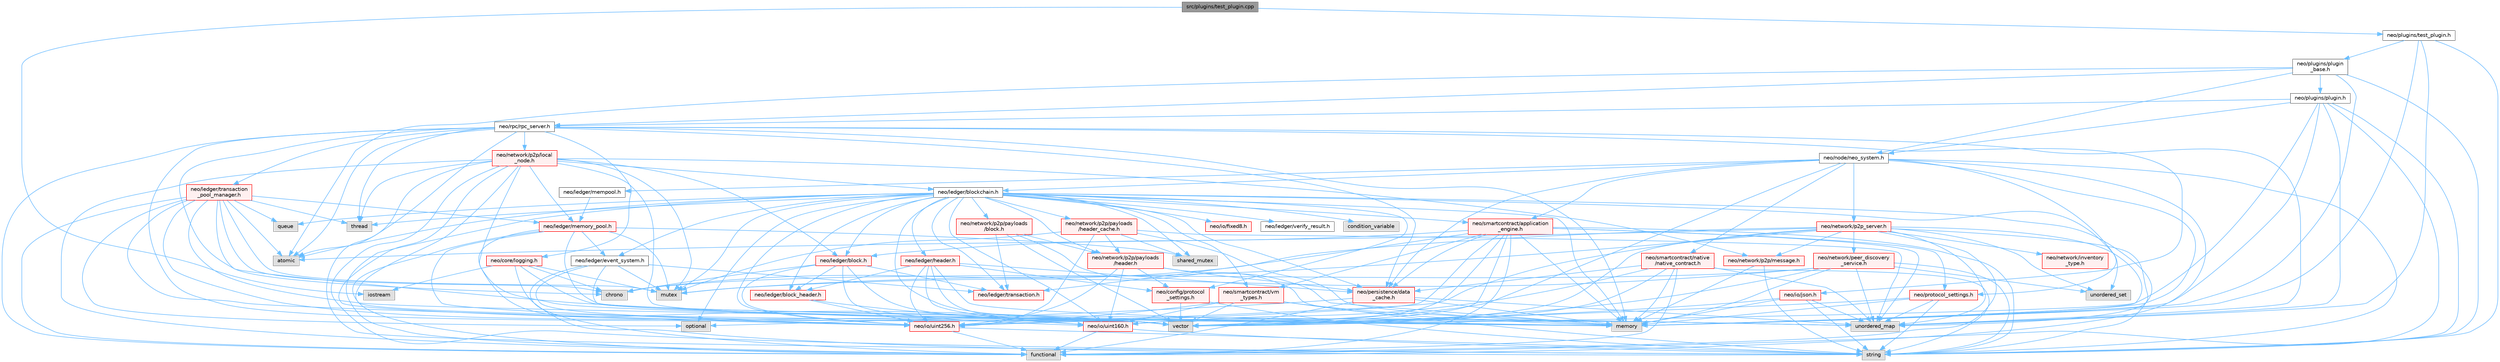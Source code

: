 digraph "src/plugins/test_plugin.cpp"
{
 // LATEX_PDF_SIZE
  bgcolor="transparent";
  edge [fontname=Helvetica,fontsize=10,labelfontname=Helvetica,labelfontsize=10];
  node [fontname=Helvetica,fontsize=10,shape=box,height=0.2,width=0.4];
  Node1 [id="Node000001",label="src/plugins/test_plugin.cpp",height=0.2,width=0.4,color="gray40", fillcolor="grey60", style="filled", fontcolor="black",tooltip=" "];
  Node1 -> Node2 [id="edge1_Node000001_Node000002",color="steelblue1",style="solid",tooltip=" "];
  Node2 [id="Node000002",label="neo/plugins/test_plugin.h",height=0.2,width=0.4,color="grey40", fillcolor="white", style="filled",URL="$test__plugin_8h.html",tooltip=" "];
  Node2 -> Node3 [id="edge2_Node000002_Node000003",color="steelblue1",style="solid",tooltip=" "];
  Node3 [id="Node000003",label="neo/plugins/plugin\l_base.h",height=0.2,width=0.4,color="grey40", fillcolor="white", style="filled",URL="$plugin__base_8h.html",tooltip=" "];
  Node3 -> Node4 [id="edge3_Node000003_Node000004",color="steelblue1",style="solid",tooltip=" "];
  Node4 [id="Node000004",label="neo/node/neo_system.h",height=0.2,width=0.4,color="grey40", fillcolor="white", style="filled",URL="$node_2neo__system_8h.html",tooltip=" "];
  Node4 -> Node5 [id="edge4_Node000004_Node000005",color="steelblue1",style="solid",tooltip=" "];
  Node5 [id="Node000005",label="neo/ledger/blockchain.h",height=0.2,width=0.4,color="grey40", fillcolor="white", style="filled",URL="$blockchain_8h.html",tooltip=" "];
  Node5 -> Node6 [id="edge5_Node000005_Node000006",color="steelblue1",style="solid",tooltip=" "];
  Node6 [id="Node000006",label="neo/ledger/block.h",height=0.2,width=0.4,color="red", fillcolor="#FFF0F0", style="filled",URL="$ledger_2block_8h.html",tooltip=" "];
  Node6 -> Node16 [id="edge6_Node000006_Node000016",color="steelblue1",style="solid",tooltip=" "];
  Node16 [id="Node000016",label="neo/io/uint160.h",height=0.2,width=0.4,color="red", fillcolor="#FFF0F0", style="filled",URL="$uint160_8h.html",tooltip=" "];
  Node16 -> Node18 [id="edge7_Node000016_Node000018",color="steelblue1",style="solid",tooltip=" "];
  Node18 [id="Node000018",label="functional",height=0.2,width=0.4,color="grey60", fillcolor="#E0E0E0", style="filled",tooltip=" "];
  Node16 -> Node12 [id="edge8_Node000016_Node000012",color="steelblue1",style="solid",tooltip=" "];
  Node12 [id="Node000012",label="string",height=0.2,width=0.4,color="grey60", fillcolor="#E0E0E0", style="filled",tooltip=" "];
  Node6 -> Node19 [id="edge9_Node000006_Node000019",color="steelblue1",style="solid",tooltip=" "];
  Node19 [id="Node000019",label="neo/io/uint256.h",height=0.2,width=0.4,color="red", fillcolor="#FFF0F0", style="filled",URL="$uint256_8h.html",tooltip=" "];
  Node19 -> Node18 [id="edge10_Node000019_Node000018",color="steelblue1",style="solid",tooltip=" "];
  Node19 -> Node12 [id="edge11_Node000019_Node000012",color="steelblue1",style="solid",tooltip=" "];
  Node6 -> Node21 [id="edge12_Node000006_Node000021",color="steelblue1",style="solid",tooltip=" "];
  Node21 [id="Node000021",label="neo/ledger/block_header.h",height=0.2,width=0.4,color="red", fillcolor="#FFF0F0", style="filled",URL="$block__header_8h.html",tooltip=" "];
  Node21 -> Node16 [id="edge13_Node000021_Node000016",color="steelblue1",style="solid",tooltip=" "];
  Node21 -> Node19 [id="edge14_Node000021_Node000019",color="steelblue1",style="solid",tooltip=" "];
  Node6 -> Node54 [id="edge15_Node000006_Node000054",color="steelblue1",style="solid",tooltip=" "];
  Node54 [id="Node000054",label="neo/ledger/transaction.h",height=0.2,width=0.4,color="red", fillcolor="#FFF0F0", style="filled",URL="$ledger_2transaction_8h.html",tooltip=" "];
  Node6 -> Node69 [id="edge16_Node000006_Node000069",color="steelblue1",style="solid",tooltip=" "];
  Node69 [id="Node000069",label="chrono",height=0.2,width=0.4,color="grey60", fillcolor="#E0E0E0", style="filled",tooltip=" "];
  Node6 -> Node13 [id="edge17_Node000006_Node000013",color="steelblue1",style="solid",tooltip=" "];
  Node13 [id="Node000013",label="vector",height=0.2,width=0.4,color="grey60", fillcolor="#E0E0E0", style="filled",tooltip=" "];
  Node5 -> Node21 [id="edge18_Node000005_Node000021",color="steelblue1",style="solid",tooltip=" "];
  Node5 -> Node70 [id="edge19_Node000005_Node000070",color="steelblue1",style="solid",tooltip=" "];
  Node70 [id="Node000070",label="neo/ledger/event_system.h",height=0.2,width=0.4,color="grey40", fillcolor="white", style="filled",URL="$event__system_8h.html",tooltip=" "];
  Node70 -> Node18 [id="edge20_Node000070_Node000018",color="steelblue1",style="solid",tooltip=" "];
  Node70 -> Node15 [id="edge21_Node000070_Node000015",color="steelblue1",style="solid",tooltip=" "];
  Node15 [id="Node000015",label="memory",height=0.2,width=0.4,color="grey60", fillcolor="#E0E0E0", style="filled",tooltip=" "];
  Node70 -> Node71 [id="edge22_Node000070_Node000071",color="steelblue1",style="solid",tooltip=" "];
  Node71 [id="Node000071",label="mutex",height=0.2,width=0.4,color="grey60", fillcolor="#E0E0E0", style="filled",tooltip=" "];
  Node70 -> Node13 [id="edge23_Node000070_Node000013",color="steelblue1",style="solid",tooltip=" "];
  Node70 -> Node54 [id="edge24_Node000070_Node000054",color="steelblue1",style="solid",tooltip=" "];
  Node5 -> Node72 [id="edge25_Node000005_Node000072",color="steelblue1",style="solid",tooltip=" "];
  Node72 [id="Node000072",label="neo/ledger/header.h",height=0.2,width=0.4,color="red", fillcolor="#FFF0F0", style="filled",URL="$ledger_2header_8h.html",tooltip=" "];
  Node72 -> Node73 [id="edge26_Node000072_Node000073",color="steelblue1",style="solid",tooltip=" "];
  Node73 [id="Node000073",label="neo/config/protocol\l_settings.h",height=0.2,width=0.4,color="red", fillcolor="#FFF0F0", style="filled",URL="$config_2protocol__settings_8h.html",tooltip=" "];
  Node73 -> Node12 [id="edge27_Node000073_Node000012",color="steelblue1",style="solid",tooltip=" "];
  Node73 -> Node13 [id="edge28_Node000073_Node000013",color="steelblue1",style="solid",tooltip=" "];
  Node72 -> Node16 [id="edge29_Node000072_Node000016",color="steelblue1",style="solid",tooltip=" "];
  Node72 -> Node19 [id="edge30_Node000072_Node000019",color="steelblue1",style="solid",tooltip=" "];
  Node72 -> Node21 [id="edge31_Node000072_Node000021",color="steelblue1",style="solid",tooltip=" "];
  Node72 -> Node74 [id="edge32_Node000072_Node000074",color="steelblue1",style="solid",tooltip=" "];
  Node74 [id="Node000074",label="neo/persistence/data\l_cache.h",height=0.2,width=0.4,color="red", fillcolor="#FFF0F0", style="filled",URL="$data__cache_8h.html",tooltip=" "];
  Node74 -> Node18 [id="edge33_Node000074_Node000018",color="steelblue1",style="solid",tooltip=" "];
  Node74 -> Node15 [id="edge34_Node000074_Node000015",color="steelblue1",style="solid",tooltip=" "];
  Node74 -> Node61 [id="edge35_Node000074_Node000061",color="steelblue1",style="solid",tooltip=" "];
  Node61 [id="Node000061",label="optional",height=0.2,width=0.4,color="grey60", fillcolor="#E0E0E0", style="filled",tooltip=" "];
  Node74 -> Node40 [id="edge36_Node000074_Node000040",color="steelblue1",style="solid",tooltip=" "];
  Node40 [id="Node000040",label="unordered_map",height=0.2,width=0.4,color="grey60", fillcolor="#E0E0E0", style="filled",tooltip=" "];
  Node72 -> Node15 [id="edge37_Node000072_Node000015",color="steelblue1",style="solid",tooltip=" "];
  Node72 -> Node13 [id="edge38_Node000072_Node000013",color="steelblue1",style="solid",tooltip=" "];
  Node5 -> Node54 [id="edge39_Node000005_Node000054",color="steelblue1",style="solid",tooltip=" "];
  Node5 -> Node86 [id="edge40_Node000005_Node000086",color="steelblue1",style="solid",tooltip=" "];
  Node86 [id="Node000086",label="neo/network/p2p/payloads\l/block.h",height=0.2,width=0.4,color="red", fillcolor="#FFF0F0", style="filled",URL="$network_2p2p_2payloads_2block_8h.html",tooltip=" "];
  Node86 -> Node54 [id="edge41_Node000086_Node000054",color="steelblue1",style="solid",tooltip=" "];
  Node86 -> Node87 [id="edge42_Node000086_Node000087",color="steelblue1",style="solid",tooltip=" "];
  Node87 [id="Node000087",label="neo/network/p2p/payloads\l/header.h",height=0.2,width=0.4,color="red", fillcolor="#FFF0F0", style="filled",URL="$network_2p2p_2payloads_2header_8h.html",tooltip=" "];
  Node87 -> Node73 [id="edge43_Node000087_Node000073",color="steelblue1",style="solid",tooltip=" "];
  Node87 -> Node16 [id="edge44_Node000087_Node000016",color="steelblue1",style="solid",tooltip=" "];
  Node87 -> Node19 [id="edge45_Node000087_Node000019",color="steelblue1",style="solid",tooltip=" "];
  Node87 -> Node74 [id="edge46_Node000087_Node000074",color="steelblue1",style="solid",tooltip=" "];
  Node87 -> Node15 [id="edge47_Node000087_Node000015",color="steelblue1",style="solid",tooltip=" "];
  Node86 -> Node15 [id="edge48_Node000086_Node000015",color="steelblue1",style="solid",tooltip=" "];
  Node86 -> Node13 [id="edge49_Node000086_Node000013",color="steelblue1",style="solid",tooltip=" "];
  Node5 -> Node87 [id="edge50_Node000005_Node000087",color="steelblue1",style="solid",tooltip=" "];
  Node5 -> Node88 [id="edge51_Node000005_Node000088",color="steelblue1",style="solid",tooltip=" "];
  Node88 [id="Node000088",label="neo/network/p2p/payloads\l/header_cache.h",height=0.2,width=0.4,color="red", fillcolor="#FFF0F0", style="filled",URL="$network_2p2p_2payloads_2header__cache_8h.html",tooltip=" "];
  Node88 -> Node19 [id="edge52_Node000088_Node000019",color="steelblue1",style="solid",tooltip=" "];
  Node88 -> Node87 [id="edge53_Node000088_Node000087",color="steelblue1",style="solid",tooltip=" "];
  Node88 -> Node15 [id="edge54_Node000088_Node000015",color="steelblue1",style="solid",tooltip=" "];
  Node88 -> Node71 [id="edge55_Node000088_Node000071",color="steelblue1",style="solid",tooltip=" "];
  Node88 -> Node83 [id="edge56_Node000088_Node000083",color="steelblue1",style="solid",tooltip=" "];
  Node83 [id="Node000083",label="shared_mutex",height=0.2,width=0.4,color="grey60", fillcolor="#E0E0E0", style="filled",tooltip=" "];
  Node88 -> Node40 [id="edge57_Node000088_Node000040",color="steelblue1",style="solid",tooltip=" "];
  Node5 -> Node73 [id="edge58_Node000005_Node000073",color="steelblue1",style="solid",tooltip=" "];
  Node5 -> Node23 [id="edge59_Node000005_Node000023",color="steelblue1",style="solid",tooltip=" "];
  Node23 [id="Node000023",label="neo/io/fixed8.h",height=0.2,width=0.4,color="red", fillcolor="#FFF0F0", style="filled",URL="$io_2fixed8_8h.html",tooltip=" "];
  Node5 -> Node16 [id="edge60_Node000005_Node000016",color="steelblue1",style="solid",tooltip=" "];
  Node5 -> Node19 [id="edge61_Node000005_Node000019",color="steelblue1",style="solid",tooltip=" "];
  Node5 -> Node90 [id="edge62_Node000005_Node000090",color="steelblue1",style="solid",tooltip=" "];
  Node90 [id="Node000090",label="neo/ledger/verify_result.h",height=0.2,width=0.4,color="grey40", fillcolor="white", style="filled",URL="$verify__result_8h.html",tooltip=" "];
  Node5 -> Node74 [id="edge63_Node000005_Node000074",color="steelblue1",style="solid",tooltip=" "];
  Node5 -> Node91 [id="edge64_Node000005_Node000091",color="steelblue1",style="solid",tooltip=" "];
  Node91 [id="Node000091",label="neo/smartcontract/application\l_engine.h",height=0.2,width=0.4,color="red", fillcolor="#FFF0F0", style="filled",URL="$application__engine_8h.html",tooltip=" "];
  Node91 -> Node16 [id="edge65_Node000091_Node000016",color="steelblue1",style="solid",tooltip=" "];
  Node91 -> Node19 [id="edge66_Node000091_Node000019",color="steelblue1",style="solid",tooltip=" "];
  Node91 -> Node6 [id="edge67_Node000091_Node000006",color="steelblue1",style="solid",tooltip=" "];
  Node91 -> Node54 [id="edge68_Node000091_Node000054",color="steelblue1",style="solid",tooltip=" "];
  Node91 -> Node74 [id="edge69_Node000091_Node000074",color="steelblue1",style="solid",tooltip=" "];
  Node91 -> Node92 [id="edge70_Node000091_Node000092",color="steelblue1",style="solid",tooltip=" "];
  Node92 [id="Node000092",label="neo/protocol_settings.h",height=0.2,width=0.4,color="red", fillcolor="#FFF0F0", style="filled",URL="$protocol__settings_8h.html",tooltip=" "];
  Node92 -> Node15 [id="edge71_Node000092_Node000015",color="steelblue1",style="solid",tooltip=" "];
  Node92 -> Node12 [id="edge72_Node000092_Node000012",color="steelblue1",style="solid",tooltip=" "];
  Node92 -> Node40 [id="edge73_Node000092_Node000040",color="steelblue1",style="solid",tooltip=" "];
  Node92 -> Node13 [id="edge74_Node000092_Node000013",color="steelblue1",style="solid",tooltip=" "];
  Node91 -> Node112 [id="edge75_Node000091_Node000112",color="steelblue1",style="solid",tooltip=" "];
  Node112 [id="Node000112",label="neo/smartcontract/vm\l_types.h",height=0.2,width=0.4,color="red", fillcolor="#FFF0F0", style="filled",URL="$vm__types_8h.html",tooltip=" "];
  Node112 -> Node16 [id="edge76_Node000112_Node000016",color="steelblue1",style="solid",tooltip=" "];
  Node112 -> Node19 [id="edge77_Node000112_Node000019",color="steelblue1",style="solid",tooltip=" "];
  Node112 -> Node15 [id="edge78_Node000112_Node000015",color="steelblue1",style="solid",tooltip=" "];
  Node112 -> Node12 [id="edge79_Node000112_Node000012",color="steelblue1",style="solid",tooltip=" "];
  Node112 -> Node13 [id="edge80_Node000112_Node000013",color="steelblue1",style="solid",tooltip=" "];
  Node91 -> Node18 [id="edge81_Node000091_Node000018",color="steelblue1",style="solid",tooltip=" "];
  Node91 -> Node15 [id="edge82_Node000091_Node000015",color="steelblue1",style="solid",tooltip=" "];
  Node91 -> Node12 [id="edge83_Node000091_Node000012",color="steelblue1",style="solid",tooltip=" "];
  Node91 -> Node40 [id="edge84_Node000091_Node000040",color="steelblue1",style="solid",tooltip=" "];
  Node91 -> Node13 [id="edge85_Node000091_Node000013",color="steelblue1",style="solid",tooltip=" "];
  Node5 -> Node112 [id="edge86_Node000005_Node000112",color="steelblue1",style="solid",tooltip=" "];
  Node5 -> Node113 [id="edge87_Node000005_Node000113",color="steelblue1",style="solid",tooltip=" "];
  Node113 [id="Node000113",label="atomic",height=0.2,width=0.4,color="grey60", fillcolor="#E0E0E0", style="filled",tooltip=" "];
  Node5 -> Node114 [id="edge88_Node000005_Node000114",color="steelblue1",style="solid",tooltip=" "];
  Node114 [id="Node000114",label="condition_variable",height=0.2,width=0.4,color="grey60", fillcolor="#E0E0E0", style="filled",tooltip=" "];
  Node5 -> Node18 [id="edge89_Node000005_Node000018",color="steelblue1",style="solid",tooltip=" "];
  Node5 -> Node15 [id="edge90_Node000005_Node000015",color="steelblue1",style="solid",tooltip=" "];
  Node5 -> Node71 [id="edge91_Node000005_Node000071",color="steelblue1",style="solid",tooltip=" "];
  Node5 -> Node61 [id="edge92_Node000005_Node000061",color="steelblue1",style="solid",tooltip=" "];
  Node5 -> Node115 [id="edge93_Node000005_Node000115",color="steelblue1",style="solid",tooltip=" "];
  Node115 [id="Node000115",label="queue",height=0.2,width=0.4,color="grey60", fillcolor="#E0E0E0", style="filled",tooltip=" "];
  Node5 -> Node83 [id="edge94_Node000005_Node000083",color="steelblue1",style="solid",tooltip=" "];
  Node5 -> Node116 [id="edge95_Node000005_Node000116",color="steelblue1",style="solid",tooltip=" "];
  Node116 [id="Node000116",label="thread",height=0.2,width=0.4,color="grey60", fillcolor="#E0E0E0", style="filled",tooltip=" "];
  Node5 -> Node40 [id="edge96_Node000005_Node000040",color="steelblue1",style="solid",tooltip=" "];
  Node5 -> Node109 [id="edge97_Node000005_Node000109",color="steelblue1",style="solid",tooltip=" "];
  Node109 [id="Node000109",label="unordered_set",height=0.2,width=0.4,color="grey60", fillcolor="#E0E0E0", style="filled",tooltip=" "];
  Node5 -> Node13 [id="edge98_Node000005_Node000013",color="steelblue1",style="solid",tooltip=" "];
  Node4 -> Node117 [id="edge99_Node000004_Node000117",color="steelblue1",style="solid",tooltip=" "];
  Node117 [id="Node000117",label="neo/ledger/mempool.h",height=0.2,width=0.4,color="grey40", fillcolor="white", style="filled",URL="$mempool_8h.html",tooltip=" "];
  Node117 -> Node118 [id="edge100_Node000117_Node000118",color="steelblue1",style="solid",tooltip=" "];
  Node118 [id="Node000118",label="neo/ledger/memory_pool.h",height=0.2,width=0.4,color="red", fillcolor="#FFF0F0", style="filled",URL="$ledger_2memory__pool_8h.html",tooltip=" "];
  Node118 -> Node19 [id="edge101_Node000118_Node000019",color="steelblue1",style="solid",tooltip=" "];
  Node118 -> Node70 [id="edge102_Node000118_Node000070",color="steelblue1",style="solid",tooltip=" "];
  Node118 -> Node18 [id="edge103_Node000118_Node000018",color="steelblue1",style="solid",tooltip=" "];
  Node118 -> Node71 [id="edge104_Node000118_Node000071",color="steelblue1",style="solid",tooltip=" "];
  Node118 -> Node83 [id="edge105_Node000118_Node000083",color="steelblue1",style="solid",tooltip=" "];
  Node118 -> Node40 [id="edge106_Node000118_Node000040",color="steelblue1",style="solid",tooltip=" "];
  Node118 -> Node13 [id="edge107_Node000118_Node000013",color="steelblue1",style="solid",tooltip=" "];
  Node4 -> Node121 [id="edge108_Node000004_Node000121",color="steelblue1",style="solid",tooltip=" "];
  Node121 [id="Node000121",label="neo/network/p2p_server.h",height=0.2,width=0.4,color="red", fillcolor="#FFF0F0", style="filled",URL="$p2p__server_8h.html",tooltip=" "];
  Node121 -> Node19 [id="edge109_Node000121_Node000019",color="steelblue1",style="solid",tooltip=" "];
  Node121 -> Node122 [id="edge110_Node000121_Node000122",color="steelblue1",style="solid",tooltip=" "];
  Node122 [id="Node000122",label="neo/network/inventory\l_type.h",height=0.2,width=0.4,color="red", fillcolor="#FFF0F0", style="filled",URL="$inventory__type_8h.html",tooltip=" "];
  Node121 -> Node123 [id="edge111_Node000121_Node000123",color="steelblue1",style="solid",tooltip=" "];
  Node123 [id="Node000123",label="neo/network/p2p/message.h",height=0.2,width=0.4,color="red", fillcolor="#FFF0F0", style="filled",URL="$message_8h.html",tooltip=" "];
  Node123 -> Node15 [id="edge112_Node000123_Node000015",color="steelblue1",style="solid",tooltip=" "];
  Node123 -> Node12 [id="edge113_Node000123_Node000012",color="steelblue1",style="solid",tooltip=" "];
  Node121 -> Node126 [id="edge114_Node000121_Node000126",color="steelblue1",style="solid",tooltip=" "];
  Node126 [id="Node000126",label="neo/network/peer_discovery\l_service.h",height=0.2,width=0.4,color="red", fillcolor="#FFF0F0", style="filled",URL="$peer__discovery__service_8h.html",tooltip=" "];
  Node126 -> Node69 [id="edge115_Node000126_Node000069",color="steelblue1",style="solid",tooltip=" "];
  Node126 -> Node15 [id="edge116_Node000126_Node000015",color="steelblue1",style="solid",tooltip=" "];
  Node126 -> Node71 [id="edge117_Node000126_Node000071",color="steelblue1",style="solid",tooltip=" "];
  Node126 -> Node12 [id="edge118_Node000126_Node000012",color="steelblue1",style="solid",tooltip=" "];
  Node126 -> Node40 [id="edge119_Node000126_Node000040",color="steelblue1",style="solid",tooltip=" "];
  Node126 -> Node109 [id="edge120_Node000126_Node000109",color="steelblue1",style="solid",tooltip=" "];
  Node126 -> Node13 [id="edge121_Node000126_Node000013",color="steelblue1",style="solid",tooltip=" "];
  Node121 -> Node113 [id="edge122_Node000121_Node000113",color="steelblue1",style="solid",tooltip=" "];
  Node121 -> Node69 [id="edge123_Node000121_Node000069",color="steelblue1",style="solid",tooltip=" "];
  Node121 -> Node18 [id="edge124_Node000121_Node000018",color="steelblue1",style="solid",tooltip=" "];
  Node121 -> Node15 [id="edge125_Node000121_Node000015",color="steelblue1",style="solid",tooltip=" "];
  Node121 -> Node71 [id="edge126_Node000121_Node000071",color="steelblue1",style="solid",tooltip=" "];
  Node121 -> Node12 [id="edge127_Node000121_Node000012",color="steelblue1",style="solid",tooltip=" "];
  Node121 -> Node40 [id="edge128_Node000121_Node000040",color="steelblue1",style="solid",tooltip=" "];
  Node121 -> Node109 [id="edge129_Node000121_Node000109",color="steelblue1",style="solid",tooltip=" "];
  Node121 -> Node13 [id="edge130_Node000121_Node000013",color="steelblue1",style="solid",tooltip=" "];
  Node4 -> Node74 [id="edge131_Node000004_Node000074",color="steelblue1",style="solid",tooltip=" "];
  Node4 -> Node92 [id="edge132_Node000004_Node000092",color="steelblue1",style="solid",tooltip=" "];
  Node4 -> Node91 [id="edge133_Node000004_Node000091",color="steelblue1",style="solid",tooltip=" "];
  Node4 -> Node140 [id="edge134_Node000004_Node000140",color="steelblue1",style="solid",tooltip=" "];
  Node140 [id="Node000140",label="neo/smartcontract/native\l/native_contract.h",height=0.2,width=0.4,color="red", fillcolor="#FFF0F0", style="filled",URL="$native_2native__contract_8h.html",tooltip=" "];
  Node140 -> Node16 [id="edge135_Node000140_Node000016",color="steelblue1",style="solid",tooltip=" "];
  Node140 -> Node74 [id="edge136_Node000140_Node000074",color="steelblue1",style="solid",tooltip=" "];
  Node140 -> Node18 [id="edge137_Node000140_Node000018",color="steelblue1",style="solid",tooltip=" "];
  Node140 -> Node15 [id="edge138_Node000140_Node000015",color="steelblue1",style="solid",tooltip=" "];
  Node140 -> Node12 [id="edge139_Node000140_Node000012",color="steelblue1",style="solid",tooltip=" "];
  Node140 -> Node40 [id="edge140_Node000140_Node000040",color="steelblue1",style="solid",tooltip=" "];
  Node140 -> Node13 [id="edge141_Node000140_Node000013",color="steelblue1",style="solid",tooltip=" "];
  Node4 -> Node18 [id="edge142_Node000004_Node000018",color="steelblue1",style="solid",tooltip=" "];
  Node4 -> Node15 [id="edge143_Node000004_Node000015",color="steelblue1",style="solid",tooltip=" "];
  Node4 -> Node12 [id="edge144_Node000004_Node000012",color="steelblue1",style="solid",tooltip=" "];
  Node4 -> Node13 [id="edge145_Node000004_Node000013",color="steelblue1",style="solid",tooltip=" "];
  Node3 -> Node141 [id="edge146_Node000003_Node000141",color="steelblue1",style="solid",tooltip=" "];
  Node141 [id="Node000141",label="neo/plugins/plugin.h",height=0.2,width=0.4,color="grey40", fillcolor="white", style="filled",URL="$plugins_2plugin_8h.html",tooltip=" "];
  Node141 -> Node4 [id="edge147_Node000141_Node000004",color="steelblue1",style="solid",tooltip=" "];
  Node141 -> Node142 [id="edge148_Node000141_Node000142",color="steelblue1",style="solid",tooltip=" "];
  Node142 [id="Node000142",label="neo/rpc/rpc_server.h",height=0.2,width=0.4,color="grey40", fillcolor="white", style="filled",URL="$rpc__server_8h.html",tooltip=" "];
  Node142 -> Node143 [id="edge149_Node000142_Node000143",color="steelblue1",style="solid",tooltip=" "];
  Node143 [id="Node000143",label="neo/core/logging.h",height=0.2,width=0.4,color="red", fillcolor="#FFF0F0", style="filled",URL="$core_2logging_8h.html",tooltip=" "];
  Node143 -> Node69 [id="edge150_Node000143_Node000069",color="steelblue1",style="solid",tooltip=" "];
  Node143 -> Node15 [id="edge151_Node000143_Node000015",color="steelblue1",style="solid",tooltip=" "];
  Node143 -> Node12 [id="edge152_Node000143_Node000012",color="steelblue1",style="solid",tooltip=" "];
  Node143 -> Node144 [id="edge153_Node000143_Node000144",color="steelblue1",style="solid",tooltip=" "];
  Node144 [id="Node000144",label="iostream",height=0.2,width=0.4,color="grey60", fillcolor="#E0E0E0", style="filled",tooltip=" "];
  Node143 -> Node71 [id="edge154_Node000143_Node000071",color="steelblue1",style="solid",tooltip=" "];
  Node142 -> Node145 [id="edge155_Node000142_Node000145",color="steelblue1",style="solid",tooltip=" "];
  Node145 [id="Node000145",label="neo/io/json.h",height=0.2,width=0.4,color="red", fillcolor="#FFF0F0", style="filled",URL="$io_2json_8h.html",tooltip=" "];
  Node145 -> Node15 [id="edge156_Node000145_Node000015",color="steelblue1",style="solid",tooltip=" "];
  Node145 -> Node12 [id="edge157_Node000145_Node000012",color="steelblue1",style="solid",tooltip=" "];
  Node145 -> Node40 [id="edge158_Node000145_Node000040",color="steelblue1",style="solid",tooltip=" "];
  Node145 -> Node13 [id="edge159_Node000145_Node000013",color="steelblue1",style="solid",tooltip=" "];
  Node142 -> Node146 [id="edge160_Node000142_Node000146",color="steelblue1",style="solid",tooltip=" "];
  Node146 [id="Node000146",label="neo/ledger/transaction\l_pool_manager.h",height=0.2,width=0.4,color="red", fillcolor="#FFF0F0", style="filled",URL="$transaction__pool__manager_8h.html",tooltip=" "];
  Node146 -> Node19 [id="edge161_Node000146_Node000019",color="steelblue1",style="solid",tooltip=" "];
  Node146 -> Node118 [id="edge162_Node000146_Node000118",color="steelblue1",style="solid",tooltip=" "];
  Node146 -> Node113 [id="edge163_Node000146_Node000113",color="steelblue1",style="solid",tooltip=" "];
  Node146 -> Node69 [id="edge164_Node000146_Node000069",color="steelblue1",style="solid",tooltip=" "];
  Node146 -> Node18 [id="edge165_Node000146_Node000018",color="steelblue1",style="solid",tooltip=" "];
  Node146 -> Node15 [id="edge166_Node000146_Node000015",color="steelblue1",style="solid",tooltip=" "];
  Node146 -> Node71 [id="edge167_Node000146_Node000071",color="steelblue1",style="solid",tooltip=" "];
  Node146 -> Node61 [id="edge168_Node000146_Node000061",color="steelblue1",style="solid",tooltip=" "];
  Node146 -> Node115 [id="edge169_Node000146_Node000115",color="steelblue1",style="solid",tooltip=" "];
  Node146 -> Node116 [id="edge170_Node000146_Node000116",color="steelblue1",style="solid",tooltip=" "];
  Node146 -> Node40 [id="edge171_Node000146_Node000040",color="steelblue1",style="solid",tooltip=" "];
  Node146 -> Node13 [id="edge172_Node000146_Node000013",color="steelblue1",style="solid",tooltip=" "];
  Node142 -> Node147 [id="edge173_Node000142_Node000147",color="steelblue1",style="solid",tooltip=" "];
  Node147 [id="Node000147",label="neo/network/p2p/local\l_node.h",height=0.2,width=0.4,color="red", fillcolor="#FFF0F0", style="filled",URL="$local__node_8h.html",tooltip=" "];
  Node147 -> Node19 [id="edge174_Node000147_Node000019",color="steelblue1",style="solid",tooltip=" "];
  Node147 -> Node6 [id="edge175_Node000147_Node000006",color="steelblue1",style="solid",tooltip=" "];
  Node147 -> Node5 [id="edge176_Node000147_Node000005",color="steelblue1",style="solid",tooltip=" "];
  Node147 -> Node118 [id="edge177_Node000147_Node000118",color="steelblue1",style="solid",tooltip=" "];
  Node147 -> Node123 [id="edge178_Node000147_Node000123",color="steelblue1",style="solid",tooltip=" "];
  Node147 -> Node113 [id="edge179_Node000147_Node000113",color="steelblue1",style="solid",tooltip=" "];
  Node147 -> Node18 [id="edge180_Node000147_Node000018",color="steelblue1",style="solid",tooltip=" "];
  Node147 -> Node15 [id="edge181_Node000147_Node000015",color="steelblue1",style="solid",tooltip=" "];
  Node147 -> Node71 [id="edge182_Node000147_Node000071",color="steelblue1",style="solid",tooltip=" "];
  Node147 -> Node12 [id="edge183_Node000147_Node000012",color="steelblue1",style="solid",tooltip=" "];
  Node147 -> Node116 [id="edge184_Node000147_Node000116",color="steelblue1",style="solid",tooltip=" "];
  Node147 -> Node40 [id="edge185_Node000147_Node000040",color="steelblue1",style="solid",tooltip=" "];
  Node147 -> Node13 [id="edge186_Node000147_Node000013",color="steelblue1",style="solid",tooltip=" "];
  Node142 -> Node74 [id="edge187_Node000142_Node000074",color="steelblue1",style="solid",tooltip=" "];
  Node142 -> Node113 [id="edge188_Node000142_Node000113",color="steelblue1",style="solid",tooltip=" "];
  Node142 -> Node69 [id="edge189_Node000142_Node000069",color="steelblue1",style="solid",tooltip=" "];
  Node142 -> Node18 [id="edge190_Node000142_Node000018",color="steelblue1",style="solid",tooltip=" "];
  Node142 -> Node15 [id="edge191_Node000142_Node000015",color="steelblue1",style="solid",tooltip=" "];
  Node142 -> Node12 [id="edge192_Node000142_Node000012",color="steelblue1",style="solid",tooltip=" "];
  Node142 -> Node116 [id="edge193_Node000142_Node000116",color="steelblue1",style="solid",tooltip=" "];
  Node142 -> Node40 [id="edge194_Node000142_Node000040",color="steelblue1",style="solid",tooltip=" "];
  Node142 -> Node13 [id="edge195_Node000142_Node000013",color="steelblue1",style="solid",tooltip=" "];
  Node141 -> Node18 [id="edge196_Node000141_Node000018",color="steelblue1",style="solid",tooltip=" "];
  Node141 -> Node15 [id="edge197_Node000141_Node000015",color="steelblue1",style="solid",tooltip=" "];
  Node141 -> Node12 [id="edge198_Node000141_Node000012",color="steelblue1",style="solid",tooltip=" "];
  Node141 -> Node40 [id="edge199_Node000141_Node000040",color="steelblue1",style="solid",tooltip=" "];
  Node141 -> Node13 [id="edge200_Node000141_Node000013",color="steelblue1",style="solid",tooltip=" "];
  Node3 -> Node142 [id="edge201_Node000003_Node000142",color="steelblue1",style="solid",tooltip=" "];
  Node3 -> Node113 [id="edge202_Node000003_Node000113",color="steelblue1",style="solid",tooltip=" "];
  Node3 -> Node15 [id="edge203_Node000003_Node000015",color="steelblue1",style="solid",tooltip=" "];
  Node3 -> Node12 [id="edge204_Node000003_Node000012",color="steelblue1",style="solid",tooltip=" "];
  Node2 -> Node15 [id="edge205_Node000002_Node000015",color="steelblue1",style="solid",tooltip=" "];
  Node2 -> Node12 [id="edge206_Node000002_Node000012",color="steelblue1",style="solid",tooltip=" "];
  Node2 -> Node40 [id="edge207_Node000002_Node000040",color="steelblue1",style="solid",tooltip=" "];
  Node1 -> Node144 [id="edge208_Node000001_Node000144",color="steelblue1",style="solid",tooltip=" "];
}
